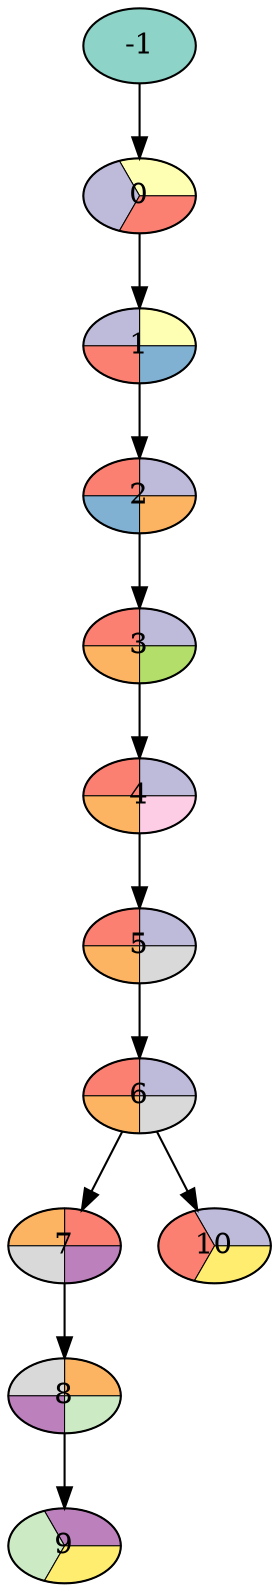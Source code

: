 digraph statespace {
node [colorscheme="set312" style=wedged]
-1 [style=filled fillcolor=1]
0 [fillcolor="2:3:4"]
-1 -> 0
1 [fillcolor="2:3:4:5"]
0 -> 1
2 [fillcolor="3:4:5:6"]
1 -> 2
3 [fillcolor="3:4:6:7"]
2 -> 3
4 [fillcolor="3:4:6:8"]
3 -> 4
5 [fillcolor="3:4:6:9"]
4 -> 5
6 [fillcolor="3:4:6:9"]
5 -> 6
7 [fillcolor="4:6:9:10"]
6 -> 7
8 [fillcolor="6:9:10:11"]
7 -> 8
9 [fillcolor="10:11:12"]
8 -> 9
10 [fillcolor="3:4:12"]
6 -> 10
}
